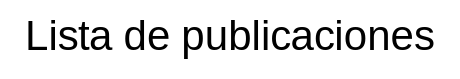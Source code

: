 digraph G {
rankdir = TB;
node [shape=record];
label="Lista de publicaciones" fontsize = 20 fontname = "Arial";}